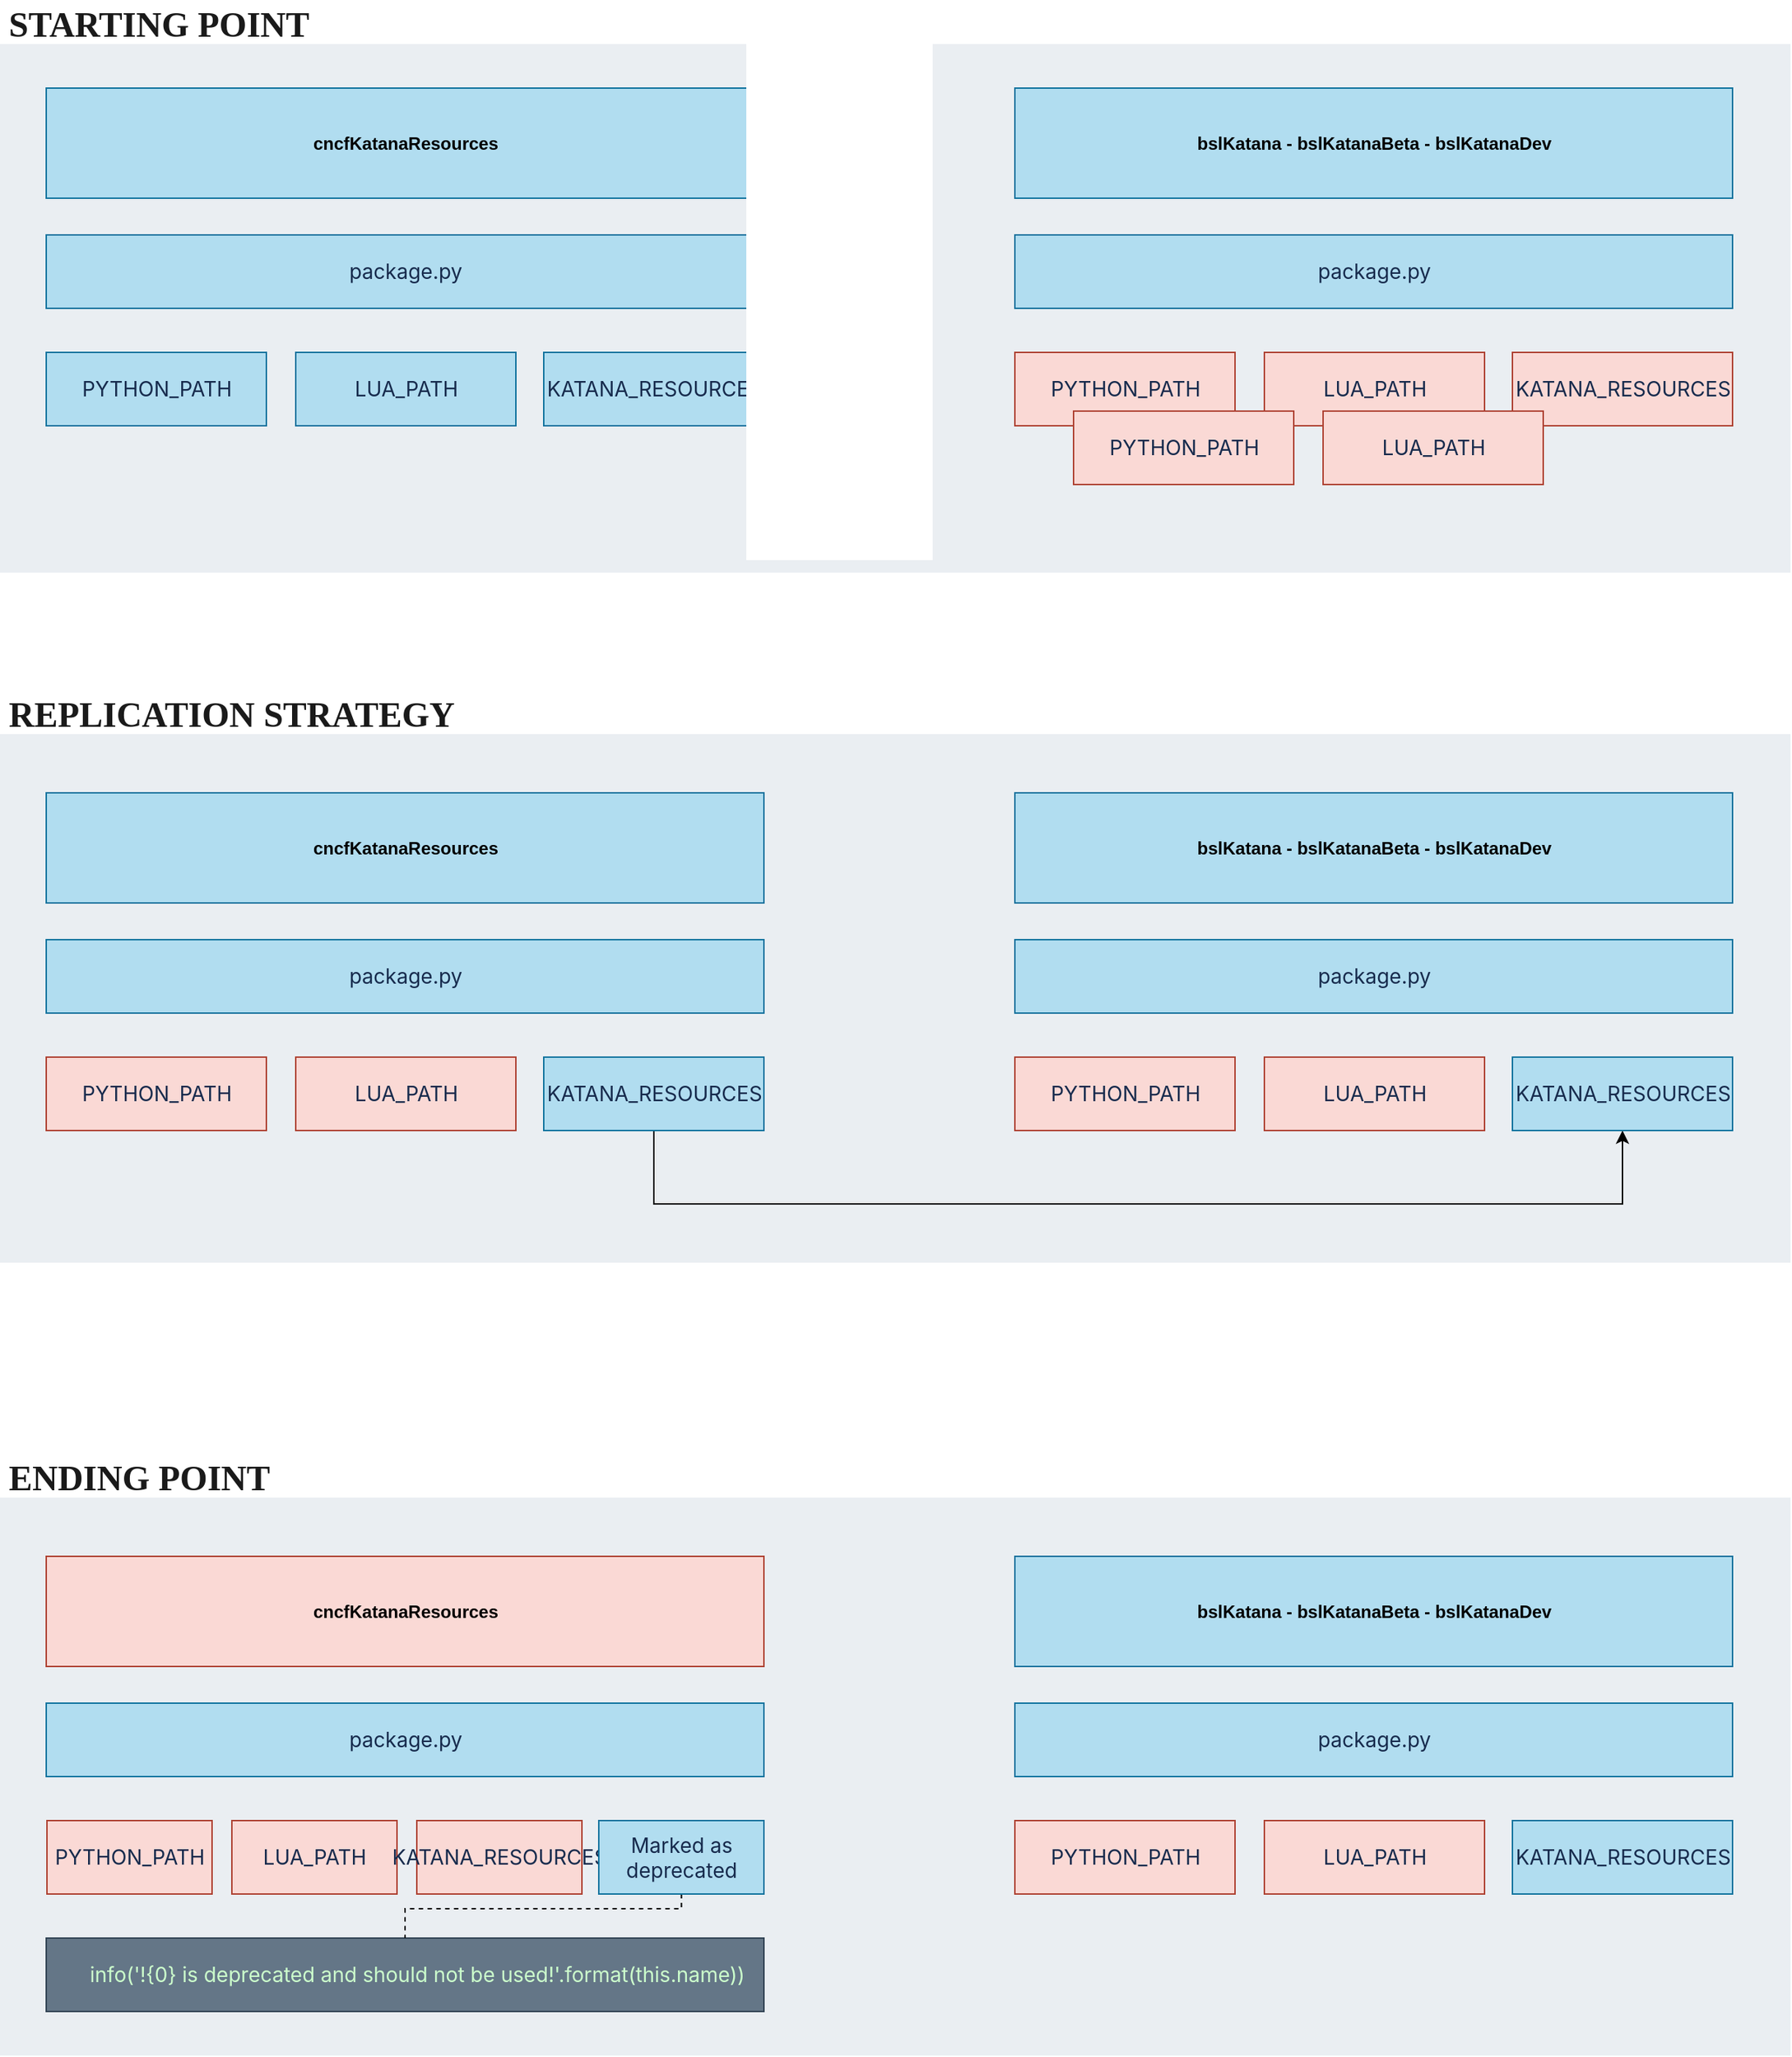 <mxfile version="20.8.3" type="github">
  <diagram id="WF-Z00BCZS__cMbBrj0d" name="Page-1">
    <mxGraphModel dx="3668" dy="2478" grid="1" gridSize="20" guides="1" tooltips="1" connect="1" arrows="1" fold="1" page="0" pageScale="1" pageWidth="827" pageHeight="1169" math="0" shadow="0">
      <root>
        <mxCell id="0" />
        <mxCell id="1" parent="0" />
        <mxCell id="3W7xU0HrvH_MDlw9Vgf7-48" value="" style="rounded=0;whiteSpace=wrap;html=1;fontFamily=Montserrat;fontSource=https%3A%2F%2Ffonts.googleapis.com%2Fcss%3Ffamily%3DMontserrat;fontSize=24;fillColor=#bac8d3;strokeColor=none;opacity=30;" vertex="1" parent="1">
          <mxGeometry x="-540" y="480" width="1220" height="380" as="geometry" />
        </mxCell>
        <mxCell id="3W7xU0HrvH_MDlw9Vgf7-45" value="" style="rounded=0;whiteSpace=wrap;html=1;fontFamily=Montserrat;fontSource=https%3A%2F%2Ffonts.googleapis.com%2Fcss%3Ffamily%3DMontserrat;fontSize=24;fillColor=#bac8d3;strokeColor=none;opacity=30;" vertex="1" parent="1">
          <mxGeometry x="-540" y="-510" width="1220" height="360" as="geometry" />
        </mxCell>
        <mxCell id="3W7xU0HrvH_MDlw9Vgf7-44" value="" style="rounded=0;whiteSpace=wrap;html=1;fontFamily=Montserrat;fontSource=https%3A%2F%2Ffonts.googleapis.com%2Fcss%3Ffamily%3DMontserrat;fontSize=24;fillColor=#bac8d3;strokeColor=none;opacity=30;" vertex="1" parent="1">
          <mxGeometry x="-540" y="-40" width="1220" height="360" as="geometry" />
        </mxCell>
        <mxCell id="3W7xU0HrvH_MDlw9Vgf7-1" value="cncfKatanaResources" style="rounded=0;whiteSpace=wrap;html=1;fillColor=#b1ddf0;strokeColor=#10739e;fontStyle=1" vertex="1" parent="1">
          <mxGeometry x="-508.5" y="-480" width="489" height="75" as="geometry" />
        </mxCell>
        <mxCell id="3W7xU0HrvH_MDlw9Vgf7-2" value="&lt;span style=&quot;color: rgb(23, 43, 77); font-family: -apple-system, BlinkMacSystemFont, &amp;quot;Segoe UI&amp;quot;, Roboto, Oxygen, Ubuntu, &amp;quot;Fira Sans&amp;quot;, &amp;quot;Droid Sans&amp;quot;, &amp;quot;Helvetica Neue&amp;quot;, sans-serif; font-size: 14px; font-weight: 400; text-align: start;&quot;&gt;PYTHON_PATH&lt;/span&gt;" style="rounded=0;whiteSpace=wrap;html=1;fillColor=#b1ddf0;strokeColor=#10739e;fontStyle=1" vertex="1" parent="1">
          <mxGeometry x="-508.5" y="-300" width="150" height="50" as="geometry" />
        </mxCell>
        <mxCell id="3W7xU0HrvH_MDlw9Vgf7-3" value="&lt;span style=&quot;color: rgb(23, 43, 77); font-family: -apple-system, BlinkMacSystemFont, &amp;quot;Segoe UI&amp;quot;, Roboto, Oxygen, Ubuntu, &amp;quot;Fira Sans&amp;quot;, &amp;quot;Droid Sans&amp;quot;, &amp;quot;Helvetica Neue&amp;quot;, sans-serif; font-size: 14px; text-align: start; font-weight: normal;&quot;&gt;LUA_PATH&lt;/span&gt;" style="rounded=0;whiteSpace=wrap;html=1;fillColor=#b1ddf0;strokeColor=#10739e;fontStyle=1" vertex="1" parent="1">
          <mxGeometry x="-338.5" y="-300" width="150" height="50" as="geometry" />
        </mxCell>
        <mxCell id="3W7xU0HrvH_MDlw9Vgf7-4" value="&lt;span style=&quot;color: rgb(23, 43, 77); font-family: -apple-system, BlinkMacSystemFont, &amp;quot;Segoe UI&amp;quot;, Roboto, Oxygen, Ubuntu, &amp;quot;Fira Sans&amp;quot;, &amp;quot;Droid Sans&amp;quot;, &amp;quot;Helvetica Neue&amp;quot;, sans-serif; font-size: 14px; font-weight: 400; text-align: start;&quot;&gt;KATANA_RESOURCES&lt;/span&gt;" style="rounded=0;whiteSpace=wrap;html=1;fillColor=#b1ddf0;strokeColor=#10739e;fontStyle=1" vertex="1" parent="1">
          <mxGeometry x="-169.5" y="-300" width="150" height="50" as="geometry" />
        </mxCell>
        <mxCell id="3W7xU0HrvH_MDlw9Vgf7-5" value="&lt;span style=&quot;color: rgb(23, 43, 77); font-family: -apple-system, BlinkMacSystemFont, &amp;quot;Segoe UI&amp;quot;, Roboto, Oxygen, Ubuntu, &amp;quot;Fira Sans&amp;quot;, &amp;quot;Droid Sans&amp;quot;, &amp;quot;Helvetica Neue&amp;quot;, sans-serif; font-size: 14px; text-align: start; font-weight: normal;&quot;&gt;package.py&lt;/span&gt;" style="rounded=0;whiteSpace=wrap;html=1;fillColor=#b1ddf0;strokeColor=#10739e;fontStyle=1" vertex="1" parent="1">
          <mxGeometry x="-508.5" y="-380" width="489" height="50" as="geometry" />
        </mxCell>
        <mxCell id="3W7xU0HrvH_MDlw9Vgf7-6" value="cncfKatanaResources" style="rounded=0;whiteSpace=wrap;html=1;fillColor=#b1ddf0;strokeColor=#10739e;fontStyle=1" vertex="1" parent="1">
          <mxGeometry x="-508.5" width="489" height="75" as="geometry" />
        </mxCell>
        <mxCell id="3W7xU0HrvH_MDlw9Vgf7-7" value="&lt;span style=&quot;color: rgb(23, 43, 77); font-family: -apple-system, BlinkMacSystemFont, &amp;quot;Segoe UI&amp;quot;, Roboto, Oxygen, Ubuntu, &amp;quot;Fira Sans&amp;quot;, &amp;quot;Droid Sans&amp;quot;, &amp;quot;Helvetica Neue&amp;quot;, sans-serif; font-size: 14px; font-weight: 400; text-align: start;&quot;&gt;PYTHON_PATH&lt;/span&gt;" style="rounded=0;whiteSpace=wrap;html=1;fillColor=#fad9d5;strokeColor=#ae4132;fontStyle=1" vertex="1" parent="1">
          <mxGeometry x="-508.5" y="180" width="150" height="50" as="geometry" />
        </mxCell>
        <mxCell id="3W7xU0HrvH_MDlw9Vgf7-8" value="&lt;span style=&quot;color: rgb(23, 43, 77); font-family: -apple-system, BlinkMacSystemFont, &amp;quot;Segoe UI&amp;quot;, Roboto, Oxygen, Ubuntu, &amp;quot;Fira Sans&amp;quot;, &amp;quot;Droid Sans&amp;quot;, &amp;quot;Helvetica Neue&amp;quot;, sans-serif; font-size: 14px; text-align: start; font-weight: normal;&quot;&gt;LUA_PATH&lt;/span&gt;" style="rounded=0;whiteSpace=wrap;html=1;fillColor=#fad9d5;strokeColor=#ae4132;fontStyle=1" vertex="1" parent="1">
          <mxGeometry x="-338.5" y="180" width="150" height="50" as="geometry" />
        </mxCell>
        <mxCell id="3W7xU0HrvH_MDlw9Vgf7-16" style="edgeStyle=orthogonalEdgeStyle;rounded=0;orthogonalLoop=1;jettySize=auto;html=1;entryX=0.5;entryY=1;entryDx=0;entryDy=0;" edge="1" parent="1" source="3W7xU0HrvH_MDlw9Vgf7-9" target="3W7xU0HrvH_MDlw9Vgf7-14">
          <mxGeometry relative="1" as="geometry">
            <Array as="points">
              <mxPoint x="-94.5" y="280" />
              <mxPoint x="565.5" y="280" />
            </Array>
          </mxGeometry>
        </mxCell>
        <mxCell id="3W7xU0HrvH_MDlw9Vgf7-9" value="&lt;span style=&quot;color: rgb(23, 43, 77); font-family: -apple-system, BlinkMacSystemFont, &amp;quot;Segoe UI&amp;quot;, Roboto, Oxygen, Ubuntu, &amp;quot;Fira Sans&amp;quot;, &amp;quot;Droid Sans&amp;quot;, &amp;quot;Helvetica Neue&amp;quot;, sans-serif; font-size: 14px; font-weight: 400; text-align: start;&quot;&gt;KATANA_RESOURCES&lt;/span&gt;" style="rounded=0;whiteSpace=wrap;html=1;fillColor=#b1ddf0;strokeColor=#10739e;fontStyle=1" vertex="1" parent="1">
          <mxGeometry x="-169.5" y="180" width="150" height="50" as="geometry" />
        </mxCell>
        <mxCell id="3W7xU0HrvH_MDlw9Vgf7-10" value="&lt;span style=&quot;color: rgb(23, 43, 77); font-family: -apple-system, BlinkMacSystemFont, &amp;quot;Segoe UI&amp;quot;, Roboto, Oxygen, Ubuntu, &amp;quot;Fira Sans&amp;quot;, &amp;quot;Droid Sans&amp;quot;, &amp;quot;Helvetica Neue&amp;quot;, sans-serif; font-size: 14px; text-align: start; font-weight: normal;&quot;&gt;package.py&lt;/span&gt;" style="rounded=0;whiteSpace=wrap;html=1;fillColor=#b1ddf0;strokeColor=#10739e;fontStyle=1" vertex="1" parent="1">
          <mxGeometry x="-508.5" y="100" width="489" height="50" as="geometry" />
        </mxCell>
        <mxCell id="3W7xU0HrvH_MDlw9Vgf7-11" value="bslKatana - bslKatanaBeta - bslKatanaDev" style="rounded=0;whiteSpace=wrap;html=1;fillColor=#b1ddf0;strokeColor=#10739e;fontStyle=1" vertex="1" parent="1">
          <mxGeometry x="151.5" width="489" height="75" as="geometry" />
        </mxCell>
        <mxCell id="3W7xU0HrvH_MDlw9Vgf7-14" value="&lt;span style=&quot;color: rgb(23, 43, 77); font-family: -apple-system, BlinkMacSystemFont, &amp;quot;Segoe UI&amp;quot;, Roboto, Oxygen, Ubuntu, &amp;quot;Fira Sans&amp;quot;, &amp;quot;Droid Sans&amp;quot;, &amp;quot;Helvetica Neue&amp;quot;, sans-serif; font-size: 14px; font-weight: 400; text-align: start;&quot;&gt;KATANA_RESOURCES&lt;/span&gt;" style="rounded=0;whiteSpace=wrap;html=1;fillColor=#b1ddf0;strokeColor=#10739e;fontStyle=1" vertex="1" parent="1">
          <mxGeometry x="490.5" y="180" width="150" height="50" as="geometry" />
        </mxCell>
        <mxCell id="3W7xU0HrvH_MDlw9Vgf7-15" value="&lt;span style=&quot;color: rgb(23, 43, 77); font-family: -apple-system, BlinkMacSystemFont, &amp;quot;Segoe UI&amp;quot;, Roboto, Oxygen, Ubuntu, &amp;quot;Fira Sans&amp;quot;, &amp;quot;Droid Sans&amp;quot;, &amp;quot;Helvetica Neue&amp;quot;, sans-serif; font-size: 14px; text-align: start; font-weight: normal;&quot;&gt;package.py&lt;/span&gt;" style="rounded=0;whiteSpace=wrap;html=1;fillColor=#b1ddf0;strokeColor=#10739e;fontStyle=1" vertex="1" parent="1">
          <mxGeometry x="151.5" y="100" width="489" height="50" as="geometry" />
        </mxCell>
        <mxCell id="3W7xU0HrvH_MDlw9Vgf7-30" value="cncfKatanaResources" style="rounded=0;whiteSpace=wrap;html=1;fillColor=#fad9d5;strokeColor=#ae4132;fontStyle=1" vertex="1" parent="1">
          <mxGeometry x="-508.5" y="520" width="489" height="75" as="geometry" />
        </mxCell>
        <mxCell id="3W7xU0HrvH_MDlw9Vgf7-35" value="&lt;span style=&quot;color: rgb(23, 43, 77); font-family: -apple-system, BlinkMacSystemFont, &amp;quot;Segoe UI&amp;quot;, Roboto, Oxygen, Ubuntu, &amp;quot;Fira Sans&amp;quot;, &amp;quot;Droid Sans&amp;quot;, &amp;quot;Helvetica Neue&amp;quot;, sans-serif; font-size: 14px; text-align: start; font-weight: normal;&quot;&gt;package.py&lt;/span&gt;" style="rounded=0;whiteSpace=wrap;html=1;fillColor=#b1ddf0;strokeColor=#10739e;fontStyle=1" vertex="1" parent="1">
          <mxGeometry x="-508.5" y="620" width="489" height="50" as="geometry" />
        </mxCell>
        <mxCell id="3W7xU0HrvH_MDlw9Vgf7-36" value="bslKatana - bslKatanaBeta - bslKatanaDev" style="rounded=0;whiteSpace=wrap;html=1;fillColor=#b1ddf0;strokeColor=#10739e;fontStyle=1" vertex="1" parent="1">
          <mxGeometry x="151.5" y="520" width="489" height="75" as="geometry" />
        </mxCell>
        <mxCell id="3W7xU0HrvH_MDlw9Vgf7-37" value="&lt;span style=&quot;color: rgb(23, 43, 77); font-family: -apple-system, BlinkMacSystemFont, &amp;quot;Segoe UI&amp;quot;, Roboto, Oxygen, Ubuntu, &amp;quot;Fira Sans&amp;quot;, &amp;quot;Droid Sans&amp;quot;, &amp;quot;Helvetica Neue&amp;quot;, sans-serif; font-size: 14px; font-weight: 400; text-align: start;&quot;&gt;KATANA_RESOURCES&lt;/span&gt;" style="rounded=0;whiteSpace=wrap;html=1;fillColor=#b1ddf0;strokeColor=#10739e;fontStyle=1" vertex="1" parent="1">
          <mxGeometry x="490.5" y="700" width="150" height="50" as="geometry" />
        </mxCell>
        <mxCell id="3W7xU0HrvH_MDlw9Vgf7-38" value="&lt;span style=&quot;color: rgb(23, 43, 77); font-family: -apple-system, BlinkMacSystemFont, &amp;quot;Segoe UI&amp;quot;, Roboto, Oxygen, Ubuntu, &amp;quot;Fira Sans&amp;quot;, &amp;quot;Droid Sans&amp;quot;, &amp;quot;Helvetica Neue&amp;quot;, sans-serif; font-size: 14px; text-align: start; font-weight: normal;&quot;&gt;package.py&lt;/span&gt;" style="rounded=0;whiteSpace=wrap;html=1;fillColor=#b1ddf0;strokeColor=#10739e;fontStyle=1" vertex="1" parent="1">
          <mxGeometry x="151.5" y="620" width="489" height="50" as="geometry" />
        </mxCell>
        <mxCell id="3W7xU0HrvH_MDlw9Vgf7-40" value="&lt;div style=&quot;text-align: start;&quot;&gt;&lt;font face=&quot;-apple-system, BlinkMacSystemFont, Segoe UI, Roboto, Oxygen, Ubuntu, Fira Sans, Droid Sans, Helvetica Neue, sans-serif&quot;&gt;&lt;span style=&quot;font-size: 14px; font-weight: 400;&quot;&gt;&amp;nbsp; &amp;nbsp; info(&#39;!{0} is deprecated and should not be used!&#39;.format(this.name))&lt;/span&gt;&lt;/font&gt;&lt;/div&gt;" style="rounded=0;whiteSpace=wrap;html=1;fillColor=#647687;strokeColor=#314354;fontStyle=1;fontColor=#CCFFCC;" vertex="1" parent="1">
          <mxGeometry x="-508.5" y="780" width="489" height="50" as="geometry" />
        </mxCell>
        <mxCell id="3W7xU0HrvH_MDlw9Vgf7-43" value="STARTING POINT" style="text;fillColor=none;align=left;verticalAlign=middle;spacingLeft=4;spacingRight=4;overflow=hidden;points=[[0,0.5],[1,0.5]];portConstraint=eastwest;rotatable=0;whiteSpace=wrap;html=1;fontFamily=Montserrat;fontSource=https%3A%2F%2Ffonts.googleapis.com%2Fcss%3Ffamily%3DMontserrat;fontStyle=1;fontSize=24;fontColor=#1A1A1A;" vertex="1" parent="1">
          <mxGeometry x="-540" y="-540" width="320" height="30" as="geometry" />
        </mxCell>
        <mxCell id="3W7xU0HrvH_MDlw9Vgf7-46" value="REPLICATION STRATEGY" style="text;fillColor=none;align=left;verticalAlign=middle;spacingLeft=4;spacingRight=4;overflow=hidden;points=[[0,0.5],[1,0.5]];portConstraint=eastwest;rotatable=0;whiteSpace=wrap;html=1;fontFamily=Montserrat;fontSource=https%3A%2F%2Ffonts.googleapis.com%2Fcss%3Ffamily%3DMontserrat;fontStyle=1;fontSize=24;fontColor=#1A1A1A;" vertex="1" parent="1">
          <mxGeometry x="-540" y="-70" width="320" height="30" as="geometry" />
        </mxCell>
        <mxCell id="3W7xU0HrvH_MDlw9Vgf7-49" value="ENDING POINT" style="text;fillColor=none;align=left;verticalAlign=middle;spacingLeft=4;spacingRight=4;overflow=hidden;points=[[0,0.5],[1,0.5]];portConstraint=eastwest;rotatable=0;whiteSpace=wrap;html=1;fontFamily=Montserrat;fontSource=https%3A%2F%2Ffonts.googleapis.com%2Fcss%3Ffamily%3DMontserrat;fontStyle=1;fontSize=24;fontColor=#1A1A1A;" vertex="1" parent="1">
          <mxGeometry x="-540" y="450" width="320" height="30" as="geometry" />
        </mxCell>
        <mxCell id="3W7xU0HrvH_MDlw9Vgf7-50" value="&lt;span style=&quot;color: rgb(23, 43, 77); font-family: -apple-system, BlinkMacSystemFont, &amp;quot;Segoe UI&amp;quot;, Roboto, Oxygen, Ubuntu, &amp;quot;Fira Sans&amp;quot;, &amp;quot;Droid Sans&amp;quot;, &amp;quot;Helvetica Neue&amp;quot;, sans-serif; font-size: 14px; font-weight: 400; text-align: start;&quot;&gt;PYTHON_PATH&lt;/span&gt;" style="rounded=0;whiteSpace=wrap;html=1;fillColor=#fad9d5;strokeColor=#ae4132;fontStyle=1" vertex="1" parent="1">
          <mxGeometry x="-508" y="700" width="112.5" height="50" as="geometry" />
        </mxCell>
        <mxCell id="3W7xU0HrvH_MDlw9Vgf7-51" value="&lt;span style=&quot;color: rgb(23, 43, 77); font-family: -apple-system, BlinkMacSystemFont, &amp;quot;Segoe UI&amp;quot;, Roboto, Oxygen, Ubuntu, &amp;quot;Fira Sans&amp;quot;, &amp;quot;Droid Sans&amp;quot;, &amp;quot;Helvetica Neue&amp;quot;, sans-serif; font-size: 14px; text-align: start; font-weight: normal;&quot;&gt;LUA_PATH&lt;/span&gt;" style="rounded=0;whiteSpace=wrap;html=1;fillColor=#fad9d5;strokeColor=#ae4132;fontStyle=1" vertex="1" parent="1">
          <mxGeometry x="-382" y="700" width="112.5" height="50" as="geometry" />
        </mxCell>
        <mxCell id="3W7xU0HrvH_MDlw9Vgf7-52" value="&lt;span style=&quot;color: rgb(23, 43, 77); font-family: -apple-system, BlinkMacSystemFont, &amp;quot;Segoe UI&amp;quot;, Roboto, Oxygen, Ubuntu, &amp;quot;Fira Sans&amp;quot;, &amp;quot;Droid Sans&amp;quot;, &amp;quot;Helvetica Neue&amp;quot;, sans-serif; font-size: 14px; font-weight: 400; text-align: start;&quot;&gt;KATANA_RESOURCES&lt;/span&gt;" style="rounded=0;whiteSpace=wrap;html=1;fillColor=#fad9d5;strokeColor=#ae4132;fontStyle=1" vertex="1" parent="1">
          <mxGeometry x="-256" y="700" width="112.5" height="50" as="geometry" />
        </mxCell>
        <mxCell id="3W7xU0HrvH_MDlw9Vgf7-53" value="bslKatana - bslKatanaBeta - bslKatanaDev" style="rounded=0;whiteSpace=wrap;html=1;fillColor=#b1ddf0;strokeColor=#10739e;fontStyle=1" vertex="1" parent="1">
          <mxGeometry x="151.5" y="-480" width="489" height="75" as="geometry" />
        </mxCell>
        <mxCell id="3W7xU0HrvH_MDlw9Vgf7-54" value="&lt;span style=&quot;color: rgb(23, 43, 77); font-family: -apple-system, BlinkMacSystemFont, &amp;quot;Segoe UI&amp;quot;, Roboto, Oxygen, Ubuntu, &amp;quot;Fira Sans&amp;quot;, &amp;quot;Droid Sans&amp;quot;, &amp;quot;Helvetica Neue&amp;quot;, sans-serif; font-size: 14px; font-weight: 400; text-align: start;&quot;&gt;KATANA_RESOURCES&lt;/span&gt;" style="rounded=0;whiteSpace=wrap;html=1;fillColor=#fad9d5;strokeColor=#ae4132;fontStyle=1" vertex="1" parent="1">
          <mxGeometry x="490.5" y="-300" width="150" height="50" as="geometry" />
        </mxCell>
        <mxCell id="3W7xU0HrvH_MDlw9Vgf7-55" value="&lt;span style=&quot;color: rgb(23, 43, 77); font-family: -apple-system, BlinkMacSystemFont, &amp;quot;Segoe UI&amp;quot;, Roboto, Oxygen, Ubuntu, &amp;quot;Fira Sans&amp;quot;, &amp;quot;Droid Sans&amp;quot;, &amp;quot;Helvetica Neue&amp;quot;, sans-serif; font-size: 14px; text-align: start; font-weight: normal;&quot;&gt;package.py&lt;/span&gt;" style="rounded=0;whiteSpace=wrap;html=1;fillColor=#b1ddf0;strokeColor=#10739e;fontStyle=1" vertex="1" parent="1">
          <mxGeometry x="151.5" y="-380" width="489" height="50" as="geometry" />
        </mxCell>
        <mxCell id="3W7xU0HrvH_MDlw9Vgf7-56" value="&lt;span style=&quot;color: rgb(23, 43, 77); font-family: -apple-system, BlinkMacSystemFont, &amp;quot;Segoe UI&amp;quot;, Roboto, Oxygen, Ubuntu, &amp;quot;Fira Sans&amp;quot;, &amp;quot;Droid Sans&amp;quot;, &amp;quot;Helvetica Neue&amp;quot;, sans-serif; font-size: 14px; font-weight: 400; text-align: start;&quot;&gt;PYTHON_PATH&lt;/span&gt;" style="rounded=0;whiteSpace=wrap;html=1;fillColor=#fad9d5;strokeColor=#ae4132;fontStyle=1" vertex="1" parent="1">
          <mxGeometry x="151.5" y="-300" width="150" height="50" as="geometry" />
        </mxCell>
        <mxCell id="3W7xU0HrvH_MDlw9Vgf7-57" value="&lt;span style=&quot;color: rgb(23, 43, 77); font-family: -apple-system, BlinkMacSystemFont, &amp;quot;Segoe UI&amp;quot;, Roboto, Oxygen, Ubuntu, &amp;quot;Fira Sans&amp;quot;, &amp;quot;Droid Sans&amp;quot;, &amp;quot;Helvetica Neue&amp;quot;, sans-serif; font-size: 14px; text-align: start; font-weight: normal;&quot;&gt;LUA_PATH&lt;/span&gt;" style="rounded=0;whiteSpace=wrap;html=1;fillColor=#fad9d5;strokeColor=#ae4132;fontStyle=1" vertex="1" parent="1">
          <mxGeometry x="321.5" y="-300" width="150" height="50" as="geometry" />
        </mxCell>
        <mxCell id="3W7xU0HrvH_MDlw9Vgf7-58" value="&lt;span style=&quot;color: rgb(23, 43, 77); font-family: -apple-system, BlinkMacSystemFont, &amp;quot;Segoe UI&amp;quot;, Roboto, Oxygen, Ubuntu, &amp;quot;Fira Sans&amp;quot;, &amp;quot;Droid Sans&amp;quot;, &amp;quot;Helvetica Neue&amp;quot;, sans-serif; font-size: 14px; font-weight: 400; text-align: start;&quot;&gt;PYTHON_PATH&lt;/span&gt;" style="rounded=0;whiteSpace=wrap;html=1;fillColor=#fad9d5;strokeColor=#ae4132;fontStyle=1" vertex="1" parent="1">
          <mxGeometry x="151.5" y="180" width="150" height="50" as="geometry" />
        </mxCell>
        <mxCell id="3W7xU0HrvH_MDlw9Vgf7-59" value="&lt;span style=&quot;color: rgb(23, 43, 77); font-family: -apple-system, BlinkMacSystemFont, &amp;quot;Segoe UI&amp;quot;, Roboto, Oxygen, Ubuntu, &amp;quot;Fira Sans&amp;quot;, &amp;quot;Droid Sans&amp;quot;, &amp;quot;Helvetica Neue&amp;quot;, sans-serif; font-size: 14px; text-align: start; font-weight: normal;&quot;&gt;LUA_PATH&lt;/span&gt;" style="rounded=0;whiteSpace=wrap;html=1;fillColor=#fad9d5;strokeColor=#ae4132;fontStyle=1" vertex="1" parent="1">
          <mxGeometry x="321.5" y="180" width="150" height="50" as="geometry" />
        </mxCell>
        <mxCell id="3W7xU0HrvH_MDlw9Vgf7-60" value="&lt;span style=&quot;color: rgb(23, 43, 77); font-family: -apple-system, BlinkMacSystemFont, &amp;quot;Segoe UI&amp;quot;, Roboto, Oxygen, Ubuntu, &amp;quot;Fira Sans&amp;quot;, &amp;quot;Droid Sans&amp;quot;, &amp;quot;Helvetica Neue&amp;quot;, sans-serif; font-size: 14px; font-weight: 400; text-align: start;&quot;&gt;PYTHON_PATH&lt;/span&gt;" style="rounded=0;whiteSpace=wrap;html=1;fillColor=#fad9d5;strokeColor=#ae4132;fontStyle=1" vertex="1" parent="1">
          <mxGeometry x="191.5" y="-260" width="150" height="50" as="geometry" />
        </mxCell>
        <mxCell id="3W7xU0HrvH_MDlw9Vgf7-61" value="&lt;span style=&quot;color: rgb(23, 43, 77); font-family: -apple-system, BlinkMacSystemFont, &amp;quot;Segoe UI&amp;quot;, Roboto, Oxygen, Ubuntu, &amp;quot;Fira Sans&amp;quot;, &amp;quot;Droid Sans&amp;quot;, &amp;quot;Helvetica Neue&amp;quot;, sans-serif; font-size: 14px; text-align: start; font-weight: normal;&quot;&gt;LUA_PATH&lt;/span&gt;" style="rounded=0;whiteSpace=wrap;html=1;fillColor=#fad9d5;strokeColor=#ae4132;fontStyle=1" vertex="1" parent="1">
          <mxGeometry x="361.5" y="-260" width="150" height="50" as="geometry" />
        </mxCell>
        <mxCell id="3W7xU0HrvH_MDlw9Vgf7-62" value="&lt;span style=&quot;color: rgb(23, 43, 77); font-family: -apple-system, BlinkMacSystemFont, &amp;quot;Segoe UI&amp;quot;, Roboto, Oxygen, Ubuntu, &amp;quot;Fira Sans&amp;quot;, &amp;quot;Droid Sans&amp;quot;, &amp;quot;Helvetica Neue&amp;quot;, sans-serif; font-size: 14px; font-weight: 400; text-align: start;&quot;&gt;PYTHON_PATH&lt;/span&gt;" style="rounded=0;whiteSpace=wrap;html=1;fillColor=#fad9d5;strokeColor=#ae4132;fontStyle=1" vertex="1" parent="1">
          <mxGeometry x="151.5" y="700" width="150" height="50" as="geometry" />
        </mxCell>
        <mxCell id="3W7xU0HrvH_MDlw9Vgf7-63" value="&lt;span style=&quot;color: rgb(23, 43, 77); font-family: -apple-system, BlinkMacSystemFont, &amp;quot;Segoe UI&amp;quot;, Roboto, Oxygen, Ubuntu, &amp;quot;Fira Sans&amp;quot;, &amp;quot;Droid Sans&amp;quot;, &amp;quot;Helvetica Neue&amp;quot;, sans-serif; font-size: 14px; text-align: start; font-weight: normal;&quot;&gt;LUA_PATH&lt;/span&gt;" style="rounded=0;whiteSpace=wrap;html=1;fillColor=#fad9d5;strokeColor=#ae4132;fontStyle=1" vertex="1" parent="1">
          <mxGeometry x="321.5" y="700" width="150" height="50" as="geometry" />
        </mxCell>
        <mxCell id="3W7xU0HrvH_MDlw9Vgf7-65" style="edgeStyle=orthogonalEdgeStyle;rounded=0;orthogonalLoop=1;jettySize=auto;html=1;entryX=0.5;entryY=0;entryDx=0;entryDy=0;fontFamily=Montserrat;fontSource=https%3A%2F%2Ffonts.googleapis.com%2Fcss%3Ffamily%3DMontserrat;fontSize=24;fontColor=#1A1A1A;endArrow=none;endFill=0;dashed=1;" edge="1" parent="1">
          <mxGeometry relative="1" as="geometry">
            <mxPoint x="-75.7" y="750" as="sourcePoint" />
            <mxPoint x="-264" y="780" as="targetPoint" />
            <Array as="points">
              <mxPoint x="-76" y="760" />
              <mxPoint x="-264" y="760" />
            </Array>
          </mxGeometry>
        </mxCell>
        <mxCell id="3W7xU0HrvH_MDlw9Vgf7-64" value="&lt;span style=&quot;color: rgb(23, 43, 77); font-family: -apple-system, BlinkMacSystemFont, &amp;quot;Segoe UI&amp;quot;, Roboto, Oxygen, Ubuntu, &amp;quot;Fira Sans&amp;quot;, &amp;quot;Droid Sans&amp;quot;, &amp;quot;Helvetica Neue&amp;quot;, sans-serif; font-size: 14px; text-align: start; font-weight: normal;&quot;&gt;Marked as deprecated&lt;/span&gt;" style="rounded=0;whiteSpace=wrap;html=1;fillColor=#b1ddf0;strokeColor=#10739e;fontStyle=1" vertex="1" parent="1">
          <mxGeometry x="-132" y="700" width="112.5" height="50" as="geometry" />
        </mxCell>
      </root>
    </mxGraphModel>
  </diagram>
</mxfile>
